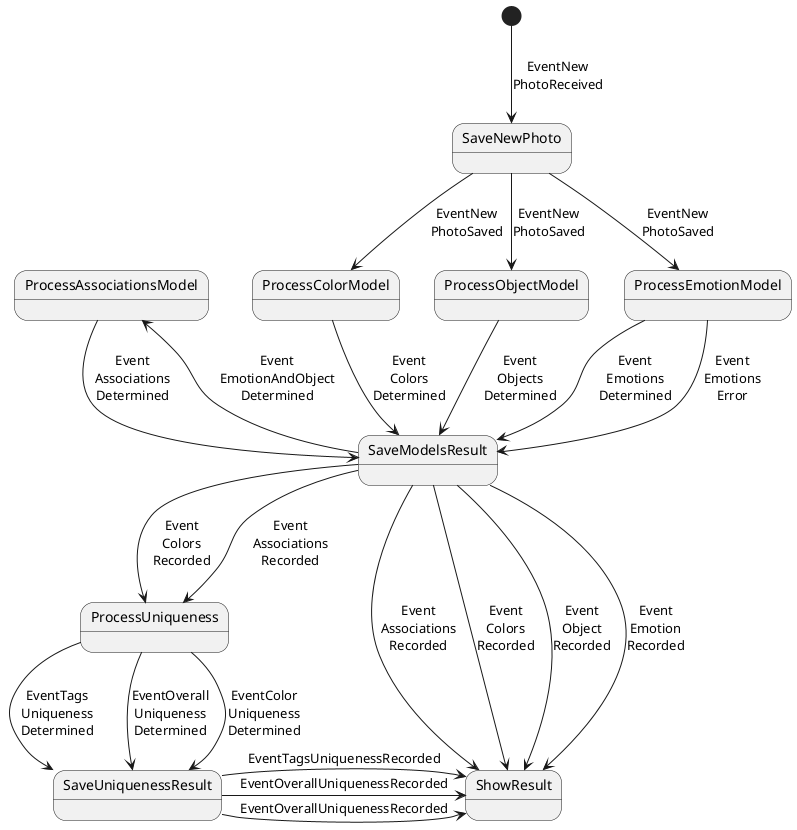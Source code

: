 @startuml
[*] --> SaveNewPhoto : EventNew\nPhotoReceived
SaveNewPhoto --> ProcessColorModel: EventNew\nPhotoSaved
SaveNewPhoto --> ProcessObjectModel : EventNew\nPhotoSaved
SaveNewPhoto --> ProcessEmotionModel : EventNew\nPhotoSaved

ProcessColorModel --> SaveModelsResult : Event\nColors\nDetermined
ProcessObjectModel --> SaveModelsResult : Event\nObjects\nDetermined
ProcessEmotionModel --> SaveModelsResult : Event\nEmotions\nDetermined
ProcessEmotionModel --> SaveModelsResult : Event\nEmotions\nError

SaveModelsResult --> ProcessAssociationsModel : Event\nEmotionAndObject\nDetermined
SaveModelsResult --> ProcessUniqueness : Event\nColors\nRecorded
SaveModelsResult --> ProcessUniqueness : Event\nAssociations\nRecorded


ProcessAssociationsModel -right-> SaveModelsResult : Event\nAssociations\nDetermined

ProcessUniqueness --> SaveUniquenessResult : EventColor\nUniqueness\nDetermined
ProcessUniqueness --> SaveUniquenessResult : EventTags\nUniqueness\nDetermined
ProcessUniqueness --> SaveUniquenessResult : EventOverall\nUniqueness\nDetermined

SaveModelsResult -down-> ShowResult : Event\nColors\nRecorded
SaveModelsResult -down-> ShowResult : Event\nObject\nRecorded
SaveModelsResult -down-> ShowResult : Event\nEmotion\nRecorded
SaveModelsResult -down-> ShowResult : Event\nAssociations\nRecorded
SaveUniquenessResult -right-> ShowResult : EventOverallUniquenessRecorded
SaveUniquenessResult -right-> ShowResult : EventTagsUniquenessRecorded
SaveUniquenessResult -right-> ShowResult : EventOverallUniquenessRecorded


@enduml

